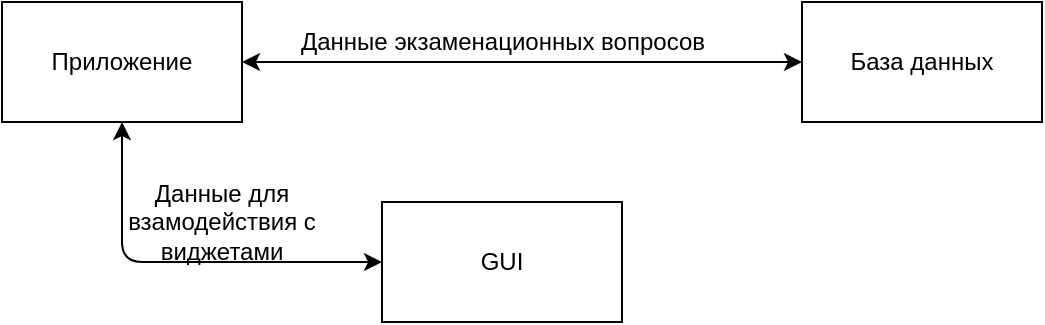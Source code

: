 <mxfile version="14.7.0" type="device"><diagram id="h2ohoJpuE7rL6X3ltLPz" name="Page-1"><mxGraphModel dx="1550" dy="868" grid="1" gridSize="10" guides="1" tooltips="1" connect="1" arrows="1" fold="1" page="1" pageScale="1" pageWidth="850" pageHeight="1100" math="0" shadow="0"><root><mxCell id="0"/><mxCell id="1" parent="0"/><mxCell id="pfzFAklVpOIxsJ--FRV4-1" value="Приложение" style="rounded=0;whiteSpace=wrap;html=1;" vertex="1" parent="1"><mxGeometry x="210" y="80" width="120" height="60" as="geometry"/></mxCell><mxCell id="pfzFAklVpOIxsJ--FRV4-2" value="База данных" style="rounded=0;whiteSpace=wrap;html=1;" vertex="1" parent="1"><mxGeometry x="610" y="80" width="120" height="60" as="geometry"/></mxCell><mxCell id="pfzFAklVpOIxsJ--FRV4-5" value="Данные экзаменационных вопросов" style="text;html=1;align=center;verticalAlign=middle;resizable=0;points=[];autosize=1;strokeColor=none;" vertex="1" parent="1"><mxGeometry x="350" y="90" width="220" height="20" as="geometry"/></mxCell><mxCell id="pfzFAklVpOIxsJ--FRV4-6" value="" style="endArrow=classic;startArrow=classic;html=1;exitX=1;exitY=0.5;exitDx=0;exitDy=0;entryX=0;entryY=0.5;entryDx=0;entryDy=0;" edge="1" parent="1" source="pfzFAklVpOIxsJ--FRV4-1" target="pfzFAklVpOIxsJ--FRV4-2"><mxGeometry width="50" height="50" relative="1" as="geometry"><mxPoint x="360" y="170" as="sourcePoint"/><mxPoint x="410" y="120" as="targetPoint"/></mxGeometry></mxCell><mxCell id="pfzFAklVpOIxsJ--FRV4-7" value="GUI" style="rounded=0;whiteSpace=wrap;html=1;" vertex="1" parent="1"><mxGeometry x="400" y="180" width="120" height="60" as="geometry"/></mxCell><mxCell id="pfzFAklVpOIxsJ--FRV4-8" value="" style="endArrow=classic;startArrow=classic;html=1;entryX=0.5;entryY=1;entryDx=0;entryDy=0;exitX=0;exitY=0.5;exitDx=0;exitDy=0;" edge="1" parent="1" source="pfzFAklVpOIxsJ--FRV4-7" target="pfzFAklVpOIxsJ--FRV4-1"><mxGeometry width="50" height="50" relative="1" as="geometry"><mxPoint x="250" y="220" as="sourcePoint"/><mxPoint x="300" y="170" as="targetPoint"/><Array as="points"><mxPoint x="270" y="210"/></Array></mxGeometry></mxCell><mxCell id="pfzFAklVpOIxsJ--FRV4-9" value="Данные для взамодействия с виджетами" style="text;html=1;strokeColor=none;fillColor=none;align=center;verticalAlign=middle;whiteSpace=wrap;rounded=0;" vertex="1" parent="1"><mxGeometry x="250" y="180" width="140" height="20" as="geometry"/></mxCell></root></mxGraphModel></diagram></mxfile>